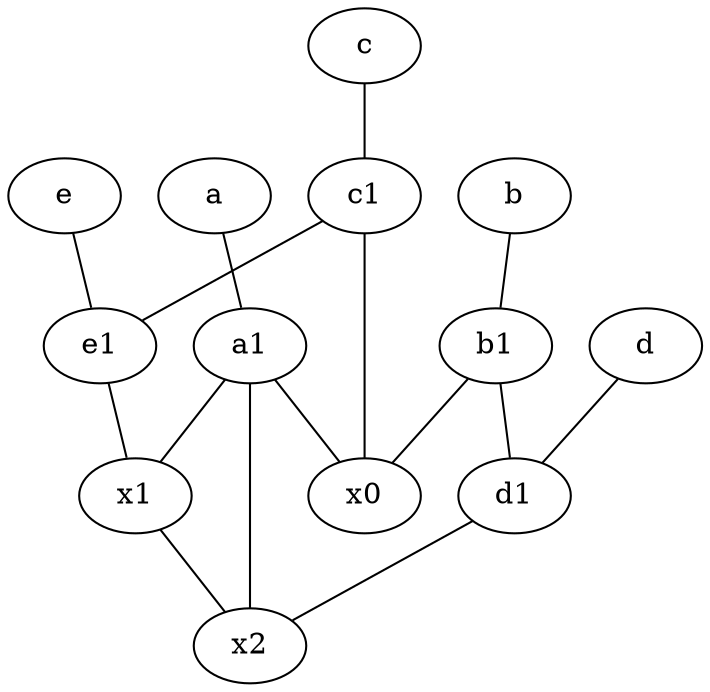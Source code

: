 graph {
	node [labelfontsize=50]
	c [labelfontsize=50 pos="4.5,2!"]
	e [labelfontsize=50 pos="7,9!"]
	x0 [labelfontsize=50]
	e1 [labelfontsize=50 pos="7,7!"]
	a1 [labelfontsize=50 pos="8,3!"]
	b1 [labelfontsize=50 pos="9,4!"]
	c1 [labelfontsize=50 pos="4.5,3!"]
	b [labelfontsize=50 pos="10,4!"]
	d [labelfontsize=50 pos="2,5!"]
	x2 [labelfontsize=50]
	x1 [labelfontsize=50]
	a [labelfontsize=50 pos="8,2!"]
	d1 [labelfontsize=50 pos="3,5!"]
	x1 -- x2
	e -- e1
	c -- c1
	e1 -- x1
	c1 -- e1
	a -- a1
	d1 -- x2
	c1 -- x0
	a1 -- x0
	b1 -- d1
	d -- d1
	b -- b1
	a1 -- x1
	b1 -- x0
	a1 -- x2
}
